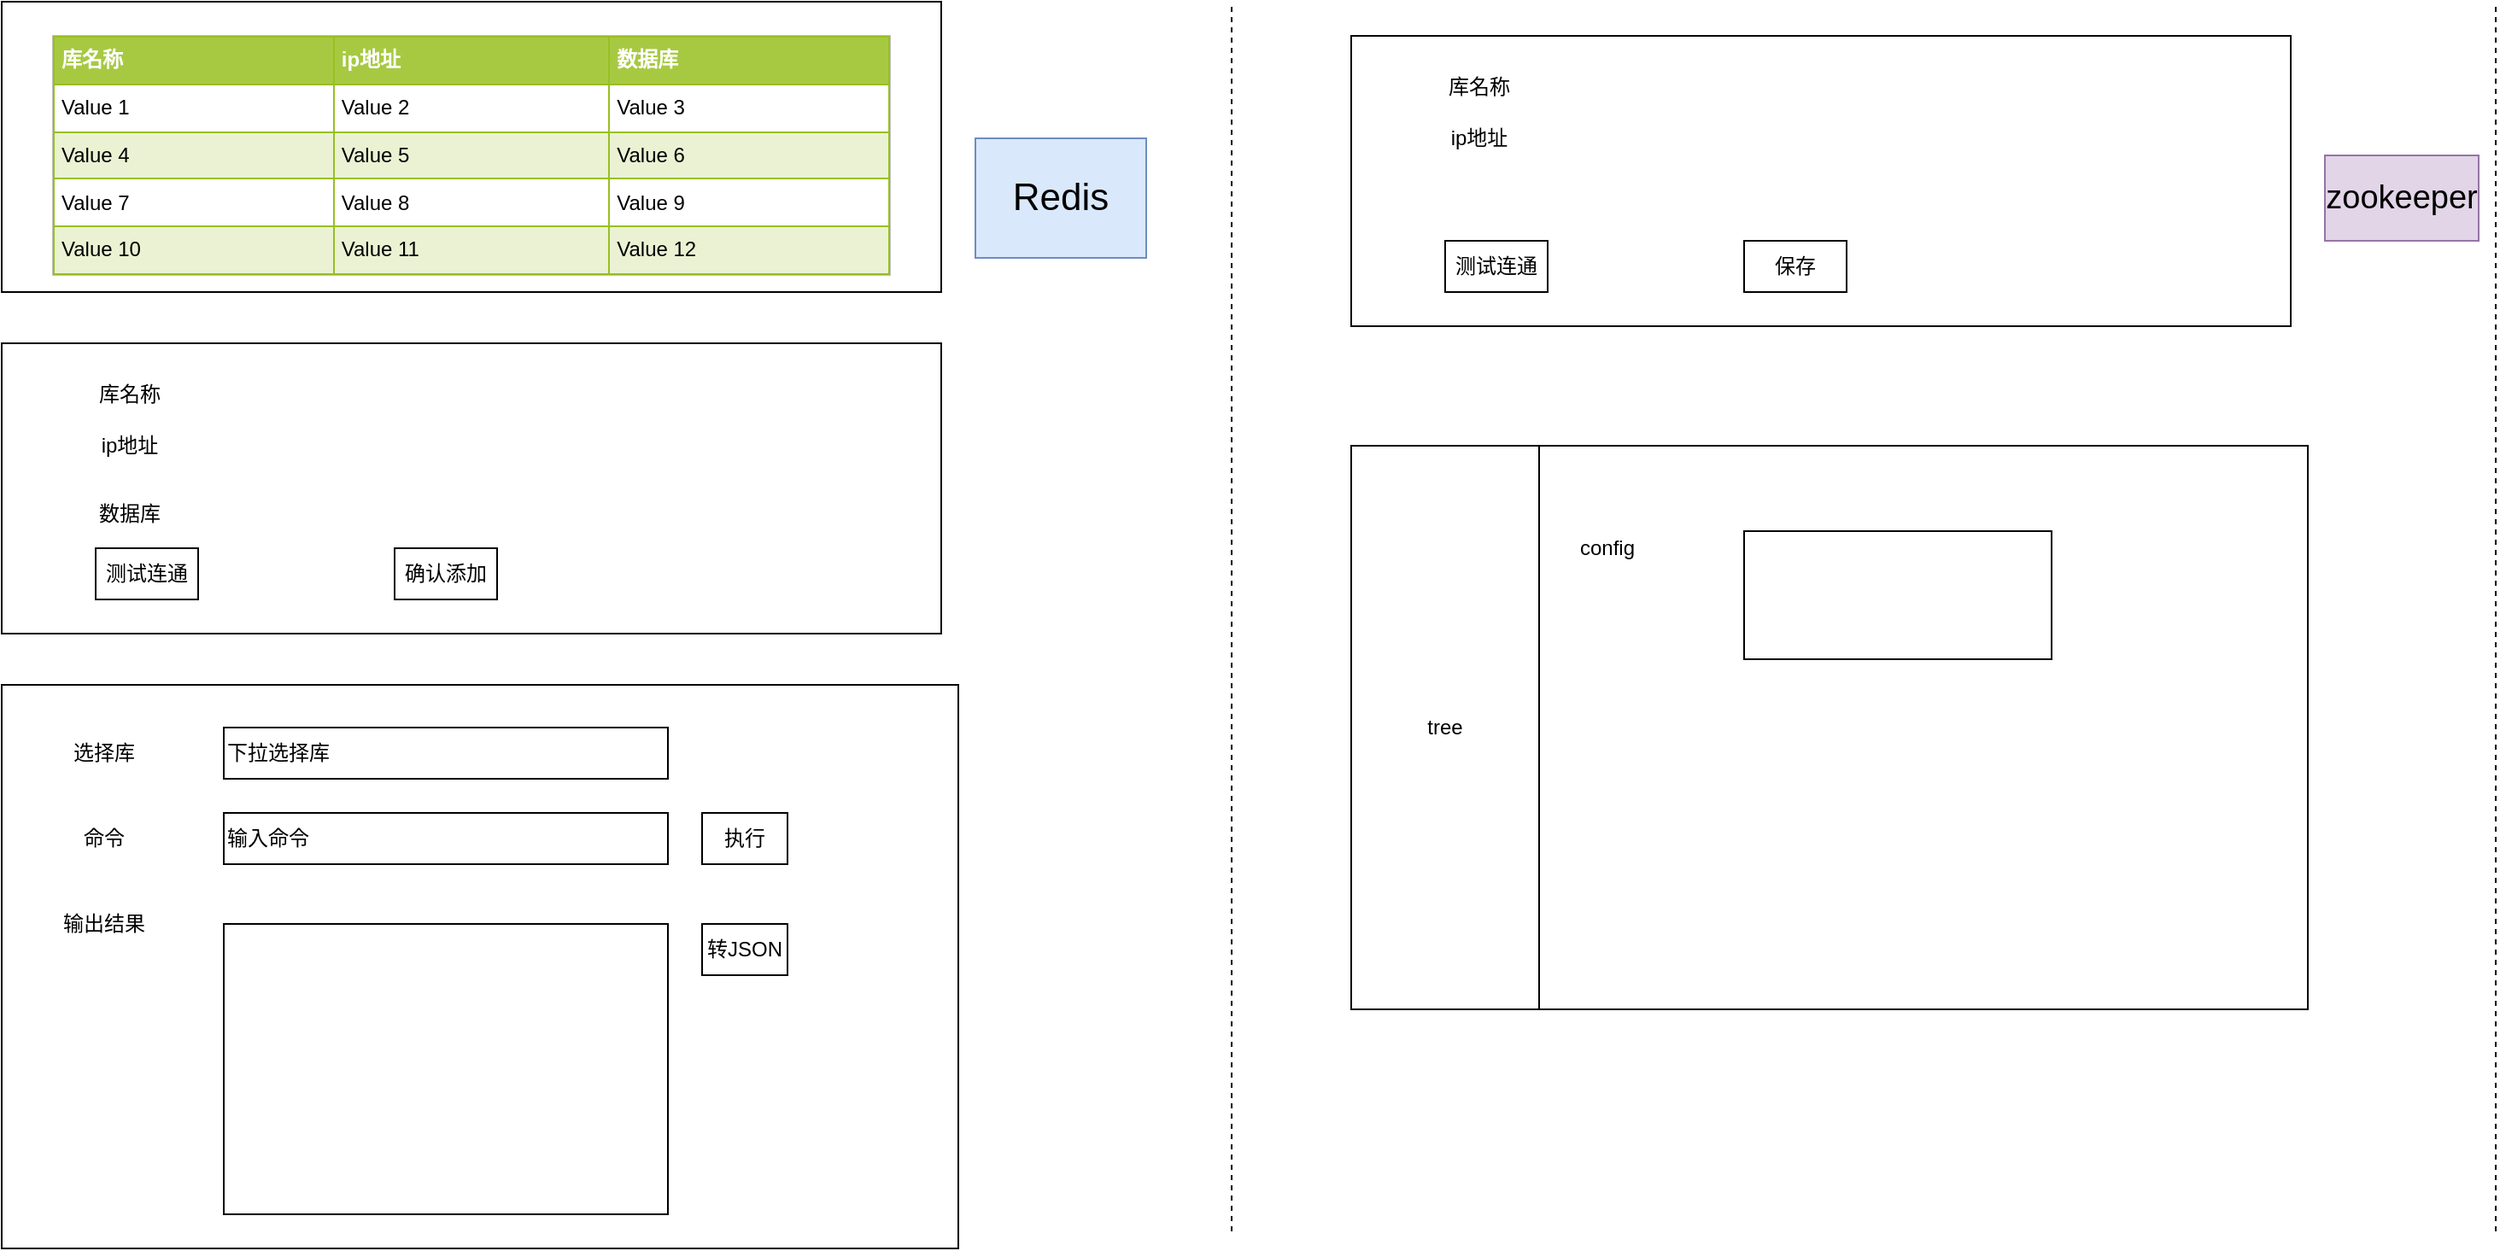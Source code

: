 <mxfile version="12.8.4" type="github">
  <diagram id="KOXa0zMADq1AXJtGOLKn" name="第 1 页">
    <mxGraphModel dx="1422" dy="790" grid="1" gridSize="10" guides="1" tooltips="1" connect="1" arrows="1" fold="1" page="1" pageScale="1" pageWidth="3300" pageHeight="4681" math="0" shadow="0">
      <root>
        <mxCell id="0" />
        <mxCell id="1" parent="0" />
        <mxCell id="z8PfKemhPcmv9anzVIYK-23" value="" style="rounded=0;whiteSpace=wrap;html=1;" vertex="1" parent="1">
          <mxGeometry x="70" y="10" width="550" height="170" as="geometry" />
        </mxCell>
        <mxCell id="z8PfKemhPcmv9anzVIYK-29" value="" style="group" vertex="1" connectable="0" parent="1">
          <mxGeometry x="70" y="210" width="550" height="170" as="geometry" />
        </mxCell>
        <mxCell id="z8PfKemhPcmv9anzVIYK-12" value="" style="rounded=0;whiteSpace=wrap;html=1;" vertex="1" parent="z8PfKemhPcmv9anzVIYK-29">
          <mxGeometry width="550" height="170" as="geometry" />
        </mxCell>
        <mxCell id="z8PfKemhPcmv9anzVIYK-13" value="ip地址" style="text;html=1;strokeColor=none;fillColor=none;align=center;verticalAlign=middle;whiteSpace=wrap;rounded=0;" vertex="1" parent="z8PfKemhPcmv9anzVIYK-29">
          <mxGeometry x="55" y="50" width="40" height="20" as="geometry" />
        </mxCell>
        <mxCell id="z8PfKemhPcmv9anzVIYK-17" value="数据库" style="text;html=1;strokeColor=none;fillColor=none;align=center;verticalAlign=middle;whiteSpace=wrap;rounded=0;" vertex="1" parent="z8PfKemhPcmv9anzVIYK-29">
          <mxGeometry x="55" y="90" width="40" height="20" as="geometry" />
        </mxCell>
        <mxCell id="z8PfKemhPcmv9anzVIYK-19" value="测试连通" style="rounded=0;whiteSpace=wrap;html=1;" vertex="1" parent="z8PfKemhPcmv9anzVIYK-29">
          <mxGeometry x="55" y="120" width="60" height="30" as="geometry" />
        </mxCell>
        <mxCell id="z8PfKemhPcmv9anzVIYK-20" value="确认添加" style="rounded=0;whiteSpace=wrap;html=1;" vertex="1" parent="z8PfKemhPcmv9anzVIYK-29">
          <mxGeometry x="230" y="120" width="60" height="30" as="geometry" />
        </mxCell>
        <mxCell id="z8PfKemhPcmv9anzVIYK-28" value="库名称" style="text;html=1;strokeColor=none;fillColor=none;align=center;verticalAlign=middle;whiteSpace=wrap;rounded=0;" vertex="1" parent="z8PfKemhPcmv9anzVIYK-29">
          <mxGeometry x="55" y="20" width="40" height="20" as="geometry" />
        </mxCell>
        <mxCell id="z8PfKemhPcmv9anzVIYK-30" value="&lt;table border=&quot;1&quot; width=&quot;100%&quot; cellpadding=&quot;4&quot; style=&quot;width: 100% ; height: 100% ; border-collapse: collapse&quot;&gt;&lt;tbody&gt;&lt;tr style=&quot;background-color: #a7c942 ; color: #ffffff ; border: 1px solid #98bf21&quot;&gt;&lt;th align=&quot;left&quot;&gt;库名称&lt;/th&gt;&lt;th align=&quot;left&quot;&gt;ip地址&lt;/th&gt;&lt;th align=&quot;left&quot;&gt;数据库&lt;/th&gt;&lt;/tr&gt;&lt;tr style=&quot;border: 1px solid #98bf21&quot;&gt;&lt;td&gt;Value 1&lt;/td&gt;&lt;td&gt;Value 2&lt;/td&gt;&lt;td&gt;Value 3&lt;/td&gt;&lt;/tr&gt;&lt;tr style=&quot;background-color: #eaf2d3 ; border: 1px solid #98bf21&quot;&gt;&lt;td&gt;Value 4&lt;/td&gt;&lt;td&gt;Value 5&lt;/td&gt;&lt;td&gt;Value 6&lt;/td&gt;&lt;/tr&gt;&lt;tr style=&quot;border: 1px solid #98bf21&quot;&gt;&lt;td&gt;Value 7&lt;/td&gt;&lt;td&gt;Value 8&lt;/td&gt;&lt;td&gt;Value 9&lt;/td&gt;&lt;/tr&gt;&lt;tr style=&quot;background-color: #eaf2d3 ; border: 1px solid #98bf21&quot;&gt;&lt;td&gt;Value 10&lt;/td&gt;&lt;td&gt;Value 11&lt;/td&gt;&lt;td&gt;Value 12&lt;/td&gt;&lt;/tr&gt;&lt;/tbody&gt;&lt;/table&gt;" style="text;html=1;strokeColor=#c0c0c0;fillColor=#ffffff;overflow=fill;rounded=0;" vertex="1" parent="1">
          <mxGeometry x="100" y="30" width="490" height="140" as="geometry" />
        </mxCell>
        <mxCell id="z8PfKemhPcmv9anzVIYK-31" value="" style="endArrow=none;dashed=1;html=1;" edge="1" parent="1">
          <mxGeometry width="50" height="50" relative="1" as="geometry">
            <mxPoint x="790" y="730" as="sourcePoint" />
            <mxPoint x="790" y="10" as="targetPoint" />
          </mxGeometry>
        </mxCell>
        <mxCell id="z8PfKemhPcmv9anzVIYK-35" value="" style="group" vertex="1" connectable="0" parent="1">
          <mxGeometry x="70" y="410" width="560" height="330" as="geometry" />
        </mxCell>
        <mxCell id="z8PfKemhPcmv9anzVIYK-18" value="" style="group" vertex="1" connectable="0" parent="z8PfKemhPcmv9anzVIYK-35">
          <mxGeometry width="560" height="330" as="geometry" />
        </mxCell>
        <mxCell id="z8PfKemhPcmv9anzVIYK-2" value="" style="rounded=0;whiteSpace=wrap;html=1;" vertex="1" parent="z8PfKemhPcmv9anzVIYK-18">
          <mxGeometry width="560" height="330" as="geometry" />
        </mxCell>
        <mxCell id="z8PfKemhPcmv9anzVIYK-3" value="输入命令" style="rounded=0;whiteSpace=wrap;html=1;align=left;" vertex="1" parent="z8PfKemhPcmv9anzVIYK-18">
          <mxGeometry x="130" y="75" width="260" height="30" as="geometry" />
        </mxCell>
        <mxCell id="z8PfKemhPcmv9anzVIYK-4" value="命令" style="text;html=1;strokeColor=none;fillColor=none;align=center;verticalAlign=middle;whiteSpace=wrap;rounded=0;" vertex="1" parent="z8PfKemhPcmv9anzVIYK-18">
          <mxGeometry x="40" y="80" width="40" height="20" as="geometry" />
        </mxCell>
        <mxCell id="z8PfKemhPcmv9anzVIYK-5" value="选择库" style="text;html=1;strokeColor=none;fillColor=none;align=center;verticalAlign=middle;whiteSpace=wrap;rounded=0;" vertex="1" parent="z8PfKemhPcmv9anzVIYK-18">
          <mxGeometry x="40" y="30" width="40" height="20" as="geometry" />
        </mxCell>
        <mxCell id="z8PfKemhPcmv9anzVIYK-6" value="下拉选择库" style="rounded=0;whiteSpace=wrap;html=1;align=left;" vertex="1" parent="z8PfKemhPcmv9anzVIYK-18">
          <mxGeometry x="130" y="25" width="260" height="30" as="geometry" />
        </mxCell>
        <mxCell id="z8PfKemhPcmv9anzVIYK-7" value="输出结果" style="text;html=1;strokeColor=none;fillColor=none;align=center;verticalAlign=middle;whiteSpace=wrap;rounded=0;" vertex="1" parent="z8PfKemhPcmv9anzVIYK-18">
          <mxGeometry x="25" y="130" width="70" height="20" as="geometry" />
        </mxCell>
        <mxCell id="z8PfKemhPcmv9anzVIYK-9" value="" style="rounded=0;whiteSpace=wrap;html=1;" vertex="1" parent="z8PfKemhPcmv9anzVIYK-18">
          <mxGeometry x="130" y="140" width="260" height="170" as="geometry" />
        </mxCell>
        <mxCell id="z8PfKemhPcmv9anzVIYK-11" value="执行" style="rounded=0;whiteSpace=wrap;html=1;align=center;" vertex="1" parent="z8PfKemhPcmv9anzVIYK-18">
          <mxGeometry x="410" y="75" width="50" height="30" as="geometry" />
        </mxCell>
        <mxCell id="z8PfKemhPcmv9anzVIYK-34" value="转JSON" style="rounded=0;whiteSpace=wrap;html=1;align=center;" vertex="1" parent="z8PfKemhPcmv9anzVIYK-18">
          <mxGeometry x="410" y="140" width="50" height="30" as="geometry" />
        </mxCell>
        <mxCell id="z8PfKemhPcmv9anzVIYK-48" value="" style="rounded=0;whiteSpace=wrap;html=1;" vertex="1" parent="1">
          <mxGeometry x="860" y="270" width="560" height="330" as="geometry" />
        </mxCell>
        <mxCell id="z8PfKemhPcmv9anzVIYK-37" value="" style="group" vertex="1" connectable="0" parent="1">
          <mxGeometry x="860" y="30" width="550" height="170" as="geometry" />
        </mxCell>
        <mxCell id="z8PfKemhPcmv9anzVIYK-38" value="" style="rounded=0;whiteSpace=wrap;html=1;" vertex="1" parent="z8PfKemhPcmv9anzVIYK-37">
          <mxGeometry width="550" height="170" as="geometry" />
        </mxCell>
        <mxCell id="z8PfKemhPcmv9anzVIYK-39" value="ip地址" style="text;html=1;strokeColor=none;fillColor=none;align=center;verticalAlign=middle;whiteSpace=wrap;rounded=0;" vertex="1" parent="z8PfKemhPcmv9anzVIYK-37">
          <mxGeometry x="55" y="50" width="40" height="20" as="geometry" />
        </mxCell>
        <mxCell id="z8PfKemhPcmv9anzVIYK-41" value="测试连通" style="rounded=0;whiteSpace=wrap;html=1;" vertex="1" parent="z8PfKemhPcmv9anzVIYK-37">
          <mxGeometry x="55" y="120" width="60" height="30" as="geometry" />
        </mxCell>
        <mxCell id="z8PfKemhPcmv9anzVIYK-42" value="保存" style="rounded=0;whiteSpace=wrap;html=1;" vertex="1" parent="z8PfKemhPcmv9anzVIYK-37">
          <mxGeometry x="230" y="120" width="60" height="30" as="geometry" />
        </mxCell>
        <mxCell id="z8PfKemhPcmv9anzVIYK-43" value="库名称" style="text;html=1;strokeColor=none;fillColor=none;align=center;verticalAlign=middle;whiteSpace=wrap;rounded=0;" vertex="1" parent="z8PfKemhPcmv9anzVIYK-37">
          <mxGeometry x="55" y="20" width="40" height="20" as="geometry" />
        </mxCell>
        <mxCell id="z8PfKemhPcmv9anzVIYK-57" value="tree" style="rounded=0;whiteSpace=wrap;html=1;" vertex="1" parent="1">
          <mxGeometry x="860" y="270" width="110" height="330" as="geometry" />
        </mxCell>
        <mxCell id="z8PfKemhPcmv9anzVIYK-58" value="" style="rounded=0;whiteSpace=wrap;html=1;" vertex="1" parent="1">
          <mxGeometry x="1090" y="320" width="180" height="75" as="geometry" />
        </mxCell>
        <mxCell id="z8PfKemhPcmv9anzVIYK-59" value="config" style="text;html=1;strokeColor=none;fillColor=none;align=center;verticalAlign=middle;whiteSpace=wrap;rounded=0;" vertex="1" parent="1">
          <mxGeometry x="990" y="320" width="40" height="20" as="geometry" />
        </mxCell>
        <mxCell id="z8PfKemhPcmv9anzVIYK-60" value="" style="endArrow=none;dashed=1;html=1;" edge="1" parent="1">
          <mxGeometry width="50" height="50" relative="1" as="geometry">
            <mxPoint x="1530" y="730" as="sourcePoint" />
            <mxPoint x="1530" y="10" as="targetPoint" />
          </mxGeometry>
        </mxCell>
        <mxCell id="z8PfKemhPcmv9anzVIYK-61" value="zookeeper" style="text;html=1;strokeColor=#9673a6;fillColor=#e1d5e7;align=center;verticalAlign=middle;whiteSpace=wrap;rounded=0;fontSize=19;" vertex="1" parent="1">
          <mxGeometry x="1430" y="100" width="90" height="50" as="geometry" />
        </mxCell>
        <mxCell id="z8PfKemhPcmv9anzVIYK-62" value="Redis" style="text;html=1;strokeColor=#6c8ebf;fillColor=#dae8fc;align=center;verticalAlign=middle;whiteSpace=wrap;rounded=0;fontSize=22;" vertex="1" parent="1">
          <mxGeometry x="640" y="90" width="100" height="70" as="geometry" />
        </mxCell>
      </root>
    </mxGraphModel>
  </diagram>
</mxfile>
